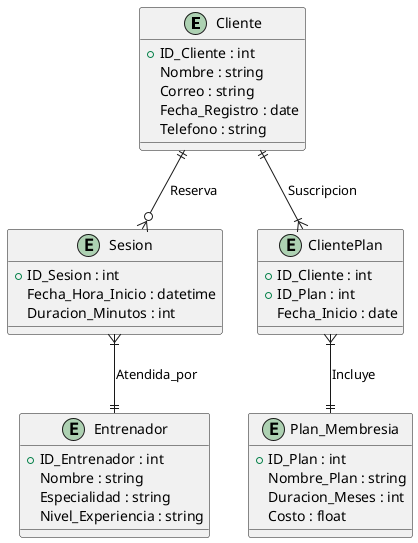 @startuml Cadena de Gimnasios
entity "Cliente" {
    +ID_Cliente : int
    Nombre : string
    Correo : string
    Fecha_Registro : date
    Telefono : string
}

entity "Entrenador" {
    +ID_Entrenador : int
    Nombre : string
    Especialidad : string
    Nivel_Experiencia : string
}

entity "Plan_Membresia" {
    +ID_Plan : int
    Nombre_Plan : string
    Duracion_Meses : int
    Costo : float
}

entity "Sesion" {
    +ID_Sesion : int
    Fecha_Hora_Inicio : datetime
    Duracion_Minutos : int
}

entity "ClientePlan" {
    +ID_Cliente : int
    +ID_Plan : int
    Fecha_Inicio : date
}

' Relaciones entre entidades
Cliente ||--o{ Sesion : Reserva
Sesion }|--|| Entrenador : Atendida_por
Cliente ||--|{ ClientePlan : Suscripcion
ClientePlan }|--|| Plan_Membresia : Incluye
@enduml